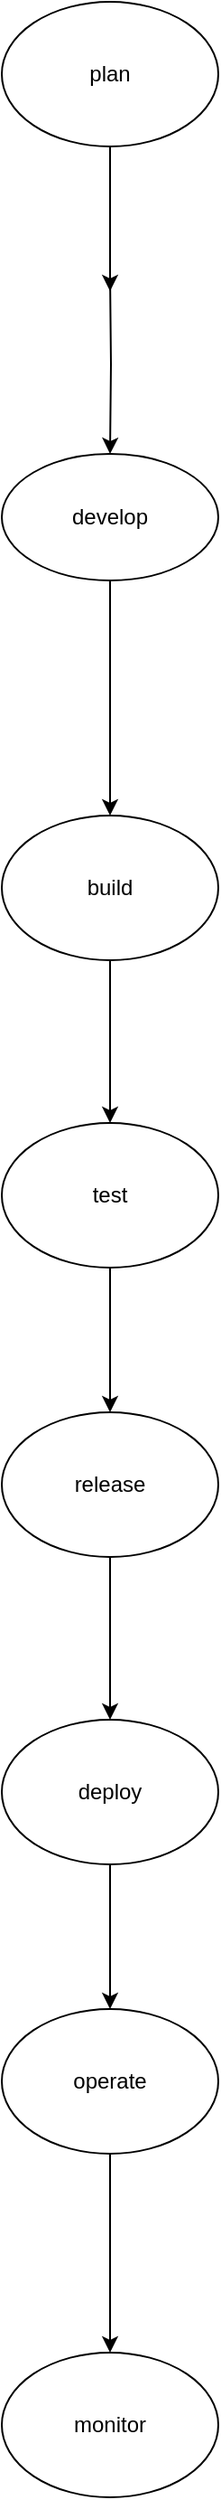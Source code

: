 <mxfile version="28.2.0">
  <diagram name="Page-1" id="okOeVOQCBTs2-Ja9q48M">
    <mxGraphModel dx="1028" dy="1654" grid="1" gridSize="10" guides="1" tooltips="1" connect="1" arrows="1" fold="1" page="1" pageScale="1" pageWidth="850" pageHeight="1100" math="0" shadow="0">
      <root>
        <mxCell id="0" />
        <mxCell id="1" parent="0" />
        <mxCell id="RFrMCy6UkMZMa8UCq8qx-3" style="edgeStyle=orthogonalEdgeStyle;rounded=0;orthogonalLoop=1;jettySize=auto;html=1;exitX=0.5;exitY=1;exitDx=0;exitDy=0;" edge="1" parent="1" source="RFrMCy6UkMZMa8UCq8qx-1" target="RFrMCy6UkMZMa8UCq8qx-2">
          <mxGeometry relative="1" as="geometry" />
        </mxCell>
        <mxCell id="RFrMCy6UkMZMa8UCq8qx-1" value="develop" style="ellipse;whiteSpace=wrap;html=1;" vertex="1" parent="1">
          <mxGeometry x="330" y="-10" width="120" height="70" as="geometry" />
        </mxCell>
        <mxCell id="RFrMCy6UkMZMa8UCq8qx-5" style="edgeStyle=orthogonalEdgeStyle;rounded=0;orthogonalLoop=1;jettySize=auto;html=1;exitX=0.5;exitY=1;exitDx=0;exitDy=0;" edge="1" parent="1" source="RFrMCy6UkMZMa8UCq8qx-2" target="RFrMCy6UkMZMa8UCq8qx-4">
          <mxGeometry relative="1" as="geometry" />
        </mxCell>
        <mxCell id="RFrMCy6UkMZMa8UCq8qx-2" value="build" style="ellipse;whiteSpace=wrap;html=1;" vertex="1" parent="1">
          <mxGeometry x="330" y="190" width="120" height="80" as="geometry" />
        </mxCell>
        <mxCell id="RFrMCy6UkMZMa8UCq8qx-7" style="edgeStyle=orthogonalEdgeStyle;rounded=0;orthogonalLoop=1;jettySize=auto;html=1;exitX=0.5;exitY=1;exitDx=0;exitDy=0;" edge="1" parent="1" source="RFrMCy6UkMZMa8UCq8qx-4" target="RFrMCy6UkMZMa8UCq8qx-6">
          <mxGeometry relative="1" as="geometry" />
        </mxCell>
        <mxCell id="RFrMCy6UkMZMa8UCq8qx-4" value="test" style="ellipse;whiteSpace=wrap;html=1;" vertex="1" parent="1">
          <mxGeometry x="330" y="360" width="120" height="80" as="geometry" />
        </mxCell>
        <mxCell id="RFrMCy6UkMZMa8UCq8qx-9" style="edgeStyle=orthogonalEdgeStyle;rounded=0;orthogonalLoop=1;jettySize=auto;html=1;exitX=0.5;exitY=1;exitDx=0;exitDy=0;" edge="1" parent="1" source="RFrMCy6UkMZMa8UCq8qx-6" target="RFrMCy6UkMZMa8UCq8qx-8">
          <mxGeometry relative="1" as="geometry" />
        </mxCell>
        <mxCell id="RFrMCy6UkMZMa8UCq8qx-6" value="release" style="ellipse;whiteSpace=wrap;html=1;" vertex="1" parent="1">
          <mxGeometry x="330" y="520" width="120" height="80" as="geometry" />
        </mxCell>
        <mxCell id="RFrMCy6UkMZMa8UCq8qx-11" value="" style="edgeStyle=orthogonalEdgeStyle;rounded=0;orthogonalLoop=1;jettySize=auto;html=1;" edge="1" parent="1" source="RFrMCy6UkMZMa8UCq8qx-8" target="RFrMCy6UkMZMa8UCq8qx-10">
          <mxGeometry relative="1" as="geometry" />
        </mxCell>
        <mxCell id="RFrMCy6UkMZMa8UCq8qx-8" value="deploy" style="ellipse;whiteSpace=wrap;html=1;" vertex="1" parent="1">
          <mxGeometry x="330" y="690" width="120" height="80" as="geometry" />
        </mxCell>
        <mxCell id="RFrMCy6UkMZMa8UCq8qx-14" style="edgeStyle=orthogonalEdgeStyle;rounded=0;orthogonalLoop=1;jettySize=auto;html=1;" edge="1" parent="1" source="RFrMCy6UkMZMa8UCq8qx-10" target="RFrMCy6UkMZMa8UCq8qx-15">
          <mxGeometry relative="1" as="geometry">
            <mxPoint x="480" y="890" as="targetPoint" />
          </mxGeometry>
        </mxCell>
        <mxCell id="RFrMCy6UkMZMa8UCq8qx-10" value="operate" style="ellipse;whiteSpace=wrap;html=1;" vertex="1" parent="1">
          <mxGeometry x="330" y="850" width="120" height="80" as="geometry" />
        </mxCell>
        <mxCell id="RFrMCy6UkMZMa8UCq8qx-13" value="" style="edgeStyle=orthogonalEdgeStyle;rounded=0;orthogonalLoop=1;jettySize=auto;html=1;" edge="1" parent="1" target="RFrMCy6UkMZMa8UCq8qx-1">
          <mxGeometry relative="1" as="geometry">
            <mxPoint x="390" y="-110" as="sourcePoint" />
          </mxGeometry>
        </mxCell>
        <mxCell id="RFrMCy6UkMZMa8UCq8qx-15" value="monitor" style="ellipse;whiteSpace=wrap;html=1;" vertex="1" parent="1">
          <mxGeometry x="330" y="1040" width="120" height="80" as="geometry" />
        </mxCell>
        <mxCell id="RFrMCy6UkMZMa8UCq8qx-18" value="" style="edgeStyle=orthogonalEdgeStyle;rounded=0;orthogonalLoop=1;jettySize=auto;html=1;" edge="1" parent="1" source="RFrMCy6UkMZMa8UCq8qx-16">
          <mxGeometry relative="1" as="geometry">
            <mxPoint x="390" y="-100" as="targetPoint" />
          </mxGeometry>
        </mxCell>
        <mxCell id="RFrMCy6UkMZMa8UCq8qx-16" value="plan" style="ellipse;whiteSpace=wrap;html=1;" vertex="1" parent="1">
          <mxGeometry x="330" y="-260" width="120" height="80" as="geometry" />
        </mxCell>
      </root>
    </mxGraphModel>
  </diagram>
</mxfile>
